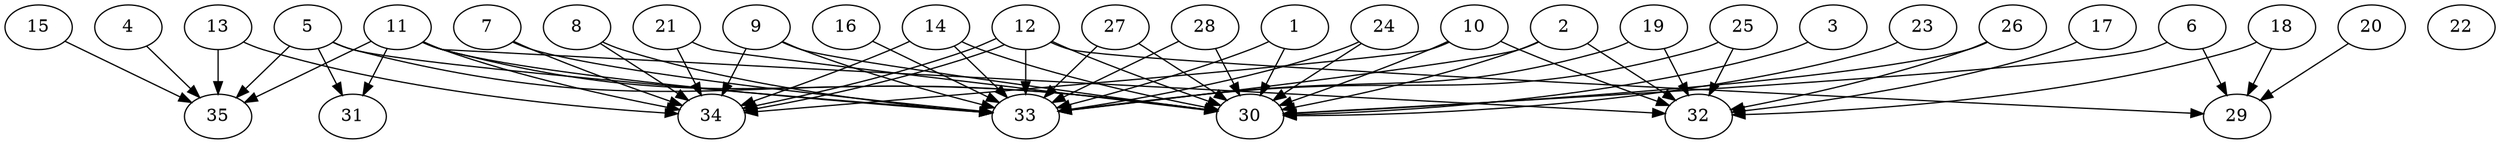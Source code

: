// DAG automatically generated by daggen at Thu Oct  3 14:05:36 2019
// ./daggen --dot -n 35 --ccr 0.3 --fat 0.9 --regular 0.7 --density 0.6 --mindata 5242880 --maxdata 52428800 
digraph G {
  1 [size="163341653", alpha="0.02", expect_size="49002496"] 
  1 -> 30 [size ="49002496"]
  1 -> 33 [size ="49002496"]
  2 [size="65539413", alpha="0.02", expect_size="19661824"] 
  2 -> 30 [size ="19661824"]
  2 -> 32 [size ="19661824"]
  2 -> 33 [size ="19661824"]
  3 [size="55224320", alpha="0.13", expect_size="16567296"] 
  3 -> 30 [size ="16567296"]
  4 [size="41038507", alpha="0.19", expect_size="12311552"] 
  4 -> 35 [size ="12311552"]
  5 [size="25545387", alpha="0.06", expect_size="7663616"] 
  5 -> 30 [size ="7663616"]
  5 -> 31 [size ="7663616"]
  5 -> 33 [size ="7663616"]
  5 -> 35 [size ="7663616"]
  6 [size="61887147", alpha="0.05", expect_size="18566144"] 
  6 -> 29 [size ="18566144"]
  6 -> 30 [size ="18566144"]
  7 [size="35945813", alpha="0.16", expect_size="10783744"] 
  7 -> 33 [size ="10783744"]
  7 -> 34 [size ="10783744"]
  8 [size="127395840", alpha="0.15", expect_size="38218752"] 
  8 -> 33 [size ="38218752"]
  8 -> 34 [size ="38218752"]
  9 [size="112288427", alpha="0.08", expect_size="33686528"] 
  9 -> 30 [size ="33686528"]
  9 -> 33 [size ="33686528"]
  9 -> 34 [size ="33686528"]
  10 [size="43892053", alpha="0.04", expect_size="13167616"] 
  10 -> 30 [size ="13167616"]
  10 -> 32 [size ="13167616"]
  10 -> 34 [size ="13167616"]
  11 [size="65378987", alpha="0.16", expect_size="19613696"] 
  11 -> 30 [size ="19613696"]
  11 -> 31 [size ="19613696"]
  11 -> 32 [size ="19613696"]
  11 -> 33 [size ="19613696"]
  11 -> 34 [size ="19613696"]
  11 -> 35 [size ="19613696"]
  12 [size="79694507", alpha="0.15", expect_size="23908352"] 
  12 -> 29 [size ="23908352"]
  12 -> 30 [size ="23908352"]
  12 -> 33 [size ="23908352"]
  12 -> 34 [size ="23908352"]
  12 -> 34 [size ="23908352"]
  13 [size="96488107", alpha="0.05", expect_size="28946432"] 
  13 -> 34 [size ="28946432"]
  13 -> 35 [size ="28946432"]
  14 [size="42260480", alpha="0.01", expect_size="12678144"] 
  14 -> 30 [size ="12678144"]
  14 -> 33 [size ="12678144"]
  14 -> 34 [size ="12678144"]
  15 [size="37246293", alpha="0.03", expect_size="11173888"] 
  15 -> 35 [size ="11173888"]
  16 [size="80629760", alpha="0.01", expect_size="24188928"] 
  16 -> 33 [size ="24188928"]
  17 [size="119371093", alpha="0.06", expect_size="35811328"] 
  17 -> 32 [size ="35811328"]
  18 [size="85213867", alpha="0.08", expect_size="25564160"] 
  18 -> 29 [size ="25564160"]
  18 -> 32 [size ="25564160"]
  19 [size="49254400", alpha="0.15", expect_size="14776320"] 
  19 -> 32 [size ="14776320"]
  19 -> 33 [size ="14776320"]
  20 [size="109445120", alpha="0.15", expect_size="32833536"] 
  20 -> 29 [size ="32833536"]
  21 [size="141830827", alpha="0.14", expect_size="42549248"] 
  21 -> 30 [size ="42549248"]
  21 -> 34 [size ="42549248"]
  22 [size="113841493", alpha="0.18", expect_size="34152448"] 
  23 [size="77991253", alpha="0.08", expect_size="23397376"] 
  23 -> 30 [size ="23397376"]
  24 [size="115974827", alpha="0.00", expect_size="34792448"] 
  24 -> 30 [size ="34792448"]
  24 -> 33 [size ="34792448"]
  25 [size="120169813", alpha="0.14", expect_size="36050944"] 
  25 -> 32 [size ="36050944"]
  25 -> 33 [size ="36050944"]
  26 [size="146155520", alpha="0.13", expect_size="43846656"] 
  26 -> 30 [size ="43846656"]
  26 -> 32 [size ="43846656"]
  27 [size="151231147", alpha="0.15", expect_size="45369344"] 
  27 -> 30 [size ="45369344"]
  27 -> 33 [size ="45369344"]
  28 [size="40919040", alpha="0.10", expect_size="12275712"] 
  28 -> 30 [size ="12275712"]
  28 -> 33 [size ="12275712"]
  29 [size="101614933", alpha="0.18", expect_size="30484480"] 
  30 [size="63173973", alpha="0.08", expect_size="18952192"] 
  31 [size="24930987", alpha="0.05", expect_size="7479296"] 
  32 [size="132751360", alpha="0.10", expect_size="39825408"] 
  33 [size="120125440", alpha="0.05", expect_size="36037632"] 
  34 [size="24804693", alpha="0.03", expect_size="7441408"] 
  35 [size="27644587", alpha="0.04", expect_size="8293376"] 
}
